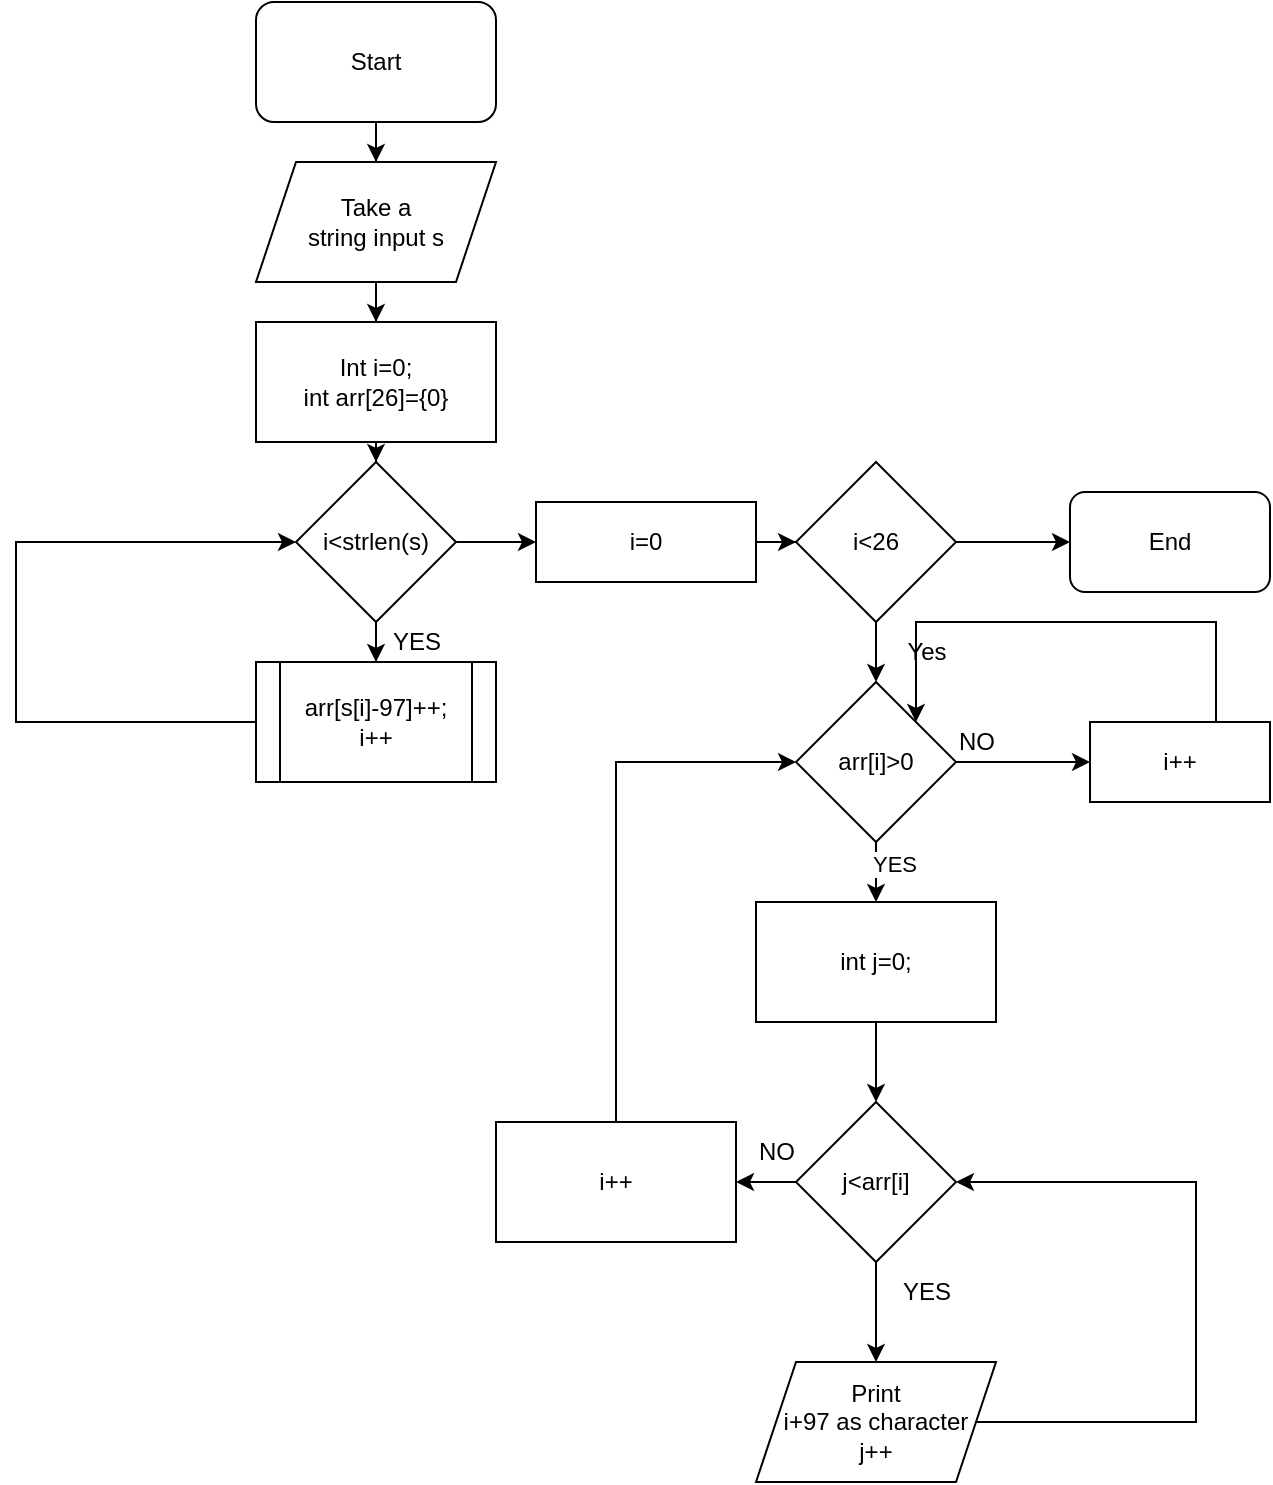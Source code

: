 <mxfile version="20.3.6" type="github"><diagram id="VGPicKx9_DfSpGjXlCEW" name="Page-1"><mxGraphModel dx="1038" dy="539" grid="1" gridSize="10" guides="1" tooltips="1" connect="1" arrows="1" fold="1" page="1" pageScale="1" pageWidth="827" pageHeight="1169" math="0" shadow="0"><root><mxCell id="0"/><mxCell id="1" parent="0"/><mxCell id="SJBuMfUm7Ee6jE1nWUPt-4" value="" style="edgeStyle=orthogonalEdgeStyle;rounded=0;orthogonalLoop=1;jettySize=auto;html=1;" edge="1" parent="1" source="SJBuMfUm7Ee6jE1nWUPt-2" target="SJBuMfUm7Ee6jE1nWUPt-3"><mxGeometry relative="1" as="geometry"/></mxCell><mxCell id="SJBuMfUm7Ee6jE1nWUPt-2" value="Start" style="rounded=1;whiteSpace=wrap;html=1;" vertex="1" parent="1"><mxGeometry x="310" y="10" width="120" height="60" as="geometry"/></mxCell><mxCell id="SJBuMfUm7Ee6jE1nWUPt-9" value="" style="edgeStyle=orthogonalEdgeStyle;rounded=0;orthogonalLoop=1;jettySize=auto;html=1;" edge="1" parent="1" source="SJBuMfUm7Ee6jE1nWUPt-3" target="SJBuMfUm7Ee6jE1nWUPt-8"><mxGeometry relative="1" as="geometry"/></mxCell><mxCell id="SJBuMfUm7Ee6jE1nWUPt-3" value="Take a &lt;br&gt;string input s" style="shape=parallelogram;perimeter=parallelogramPerimeter;whiteSpace=wrap;html=1;fixedSize=1;" vertex="1" parent="1"><mxGeometry x="310" y="90" width="120" height="60" as="geometry"/></mxCell><mxCell id="SJBuMfUm7Ee6jE1nWUPt-11" value="" style="edgeStyle=orthogonalEdgeStyle;rounded=0;orthogonalLoop=1;jettySize=auto;html=1;" edge="1" parent="1" source="SJBuMfUm7Ee6jE1nWUPt-8" target="SJBuMfUm7Ee6jE1nWUPt-10"><mxGeometry relative="1" as="geometry"/></mxCell><mxCell id="SJBuMfUm7Ee6jE1nWUPt-8" value="Int i=0;&lt;br&gt;int arr[26]={0}" style="rounded=0;whiteSpace=wrap;html=1;" vertex="1" parent="1"><mxGeometry x="310" y="170" width="120" height="60" as="geometry"/></mxCell><mxCell id="SJBuMfUm7Ee6jE1nWUPt-13" value="" style="edgeStyle=orthogonalEdgeStyle;rounded=0;orthogonalLoop=1;jettySize=auto;html=1;" edge="1" parent="1" source="SJBuMfUm7Ee6jE1nWUPt-10" target="SJBuMfUm7Ee6jE1nWUPt-12"><mxGeometry relative="1" as="geometry"/></mxCell><mxCell id="SJBuMfUm7Ee6jE1nWUPt-19" value="" style="edgeStyle=orthogonalEdgeStyle;rounded=0;orthogonalLoop=1;jettySize=auto;html=1;" edge="1" parent="1" source="SJBuMfUm7Ee6jE1nWUPt-10" target="SJBuMfUm7Ee6jE1nWUPt-18"><mxGeometry relative="1" as="geometry"/></mxCell><mxCell id="SJBuMfUm7Ee6jE1nWUPt-10" value="i&amp;lt;strlen(s)" style="rhombus;whiteSpace=wrap;html=1;" vertex="1" parent="1"><mxGeometry x="330" y="240" width="80" height="80" as="geometry"/></mxCell><mxCell id="SJBuMfUm7Ee6jE1nWUPt-16" style="edgeStyle=orthogonalEdgeStyle;rounded=0;orthogonalLoop=1;jettySize=auto;html=1;entryX=0;entryY=0.5;entryDx=0;entryDy=0;" edge="1" parent="1" source="SJBuMfUm7Ee6jE1nWUPt-12" target="SJBuMfUm7Ee6jE1nWUPt-10"><mxGeometry relative="1" as="geometry"><mxPoint x="160" y="280" as="targetPoint"/><Array as="points"><mxPoint x="190" y="370"/><mxPoint x="190" y="280"/></Array></mxGeometry></mxCell><mxCell id="SJBuMfUm7Ee6jE1nWUPt-12" value="arr[s[i]-97]++;&lt;br&gt;i++" style="shape=process;whiteSpace=wrap;html=1;backgroundOutline=1;" vertex="1" parent="1"><mxGeometry x="310" y="340" width="120" height="60" as="geometry"/></mxCell><mxCell id="SJBuMfUm7Ee6jE1nWUPt-17" value="YES" style="text;html=1;align=center;verticalAlign=middle;resizable=0;points=[];autosize=1;strokeColor=none;fillColor=none;" vertex="1" parent="1"><mxGeometry x="365" y="315" width="50" height="30" as="geometry"/></mxCell><mxCell id="SJBuMfUm7Ee6jE1nWUPt-21" value="" style="edgeStyle=orthogonalEdgeStyle;rounded=0;orthogonalLoop=1;jettySize=auto;html=1;" edge="1" parent="1" source="SJBuMfUm7Ee6jE1nWUPt-18" target="SJBuMfUm7Ee6jE1nWUPt-20"><mxGeometry relative="1" as="geometry"/></mxCell><mxCell id="SJBuMfUm7Ee6jE1nWUPt-18" value="i=0" style="rounded=0;whiteSpace=wrap;html=1;" vertex="1" parent="1"><mxGeometry x="450" y="260" width="110" height="40" as="geometry"/></mxCell><mxCell id="SJBuMfUm7Ee6jE1nWUPt-23" value="" style="edgeStyle=orthogonalEdgeStyle;rounded=0;orthogonalLoop=1;jettySize=auto;html=1;" edge="1" parent="1" source="SJBuMfUm7Ee6jE1nWUPt-20" target="SJBuMfUm7Ee6jE1nWUPt-22"><mxGeometry relative="1" as="geometry"/></mxCell><mxCell id="SJBuMfUm7Ee6jE1nWUPt-46" value="" style="edgeStyle=orthogonalEdgeStyle;rounded=0;orthogonalLoop=1;jettySize=auto;html=1;" edge="1" parent="1" source="SJBuMfUm7Ee6jE1nWUPt-20" target="SJBuMfUm7Ee6jE1nWUPt-45"><mxGeometry relative="1" as="geometry"/></mxCell><mxCell id="SJBuMfUm7Ee6jE1nWUPt-20" value="i&amp;lt;26" style="rhombus;whiteSpace=wrap;html=1;" vertex="1" parent="1"><mxGeometry x="580" y="240" width="80" height="80" as="geometry"/></mxCell><mxCell id="SJBuMfUm7Ee6jE1nWUPt-29" value="" style="edgeStyle=orthogonalEdgeStyle;rounded=0;orthogonalLoop=1;jettySize=auto;html=1;" edge="1" parent="1" source="SJBuMfUm7Ee6jE1nWUPt-22" target="SJBuMfUm7Ee6jE1nWUPt-26"><mxGeometry relative="1" as="geometry"/></mxCell><mxCell id="SJBuMfUm7Ee6jE1nWUPt-38" value="YES" style="edgeLabel;html=1;align=center;verticalAlign=middle;resizable=0;points=[];" vertex="1" connectable="0" parent="SJBuMfUm7Ee6jE1nWUPt-29"><mxGeometry x="0.224" y="9" relative="1" as="geometry"><mxPoint as="offset"/></mxGeometry></mxCell><mxCell id="SJBuMfUm7Ee6jE1nWUPt-40" value="" style="edgeStyle=orthogonalEdgeStyle;rounded=0;orthogonalLoop=1;jettySize=auto;html=1;" edge="1" parent="1" source="SJBuMfUm7Ee6jE1nWUPt-22" target="SJBuMfUm7Ee6jE1nWUPt-39"><mxGeometry relative="1" as="geometry"/></mxCell><mxCell id="SJBuMfUm7Ee6jE1nWUPt-22" value="arr[i]&amp;gt;0" style="rhombus;whiteSpace=wrap;html=1;" vertex="1" parent="1"><mxGeometry x="580" y="350" width="80" height="80" as="geometry"/></mxCell><mxCell id="SJBuMfUm7Ee6jE1nWUPt-28" value="" style="edgeStyle=orthogonalEdgeStyle;rounded=0;orthogonalLoop=1;jettySize=auto;html=1;" edge="1" parent="1" source="SJBuMfUm7Ee6jE1nWUPt-26" target="SJBuMfUm7Ee6jE1nWUPt-27"><mxGeometry relative="1" as="geometry"/></mxCell><mxCell id="SJBuMfUm7Ee6jE1nWUPt-26" value="int j=0;" style="rounded=0;whiteSpace=wrap;html=1;" vertex="1" parent="1"><mxGeometry x="560" y="460" width="120" height="60" as="geometry"/></mxCell><mxCell id="SJBuMfUm7Ee6jE1nWUPt-36" value="" style="edgeStyle=orthogonalEdgeStyle;rounded=0;orthogonalLoop=1;jettySize=auto;html=1;" edge="1" parent="1" source="SJBuMfUm7Ee6jE1nWUPt-27" target="SJBuMfUm7Ee6jE1nWUPt-35"><mxGeometry relative="1" as="geometry"/></mxCell><mxCell id="SJBuMfUm7Ee6jE1nWUPt-48" value="" style="edgeStyle=orthogonalEdgeStyle;rounded=0;orthogonalLoop=1;jettySize=auto;html=1;" edge="1" parent="1" source="SJBuMfUm7Ee6jE1nWUPt-27" target="SJBuMfUm7Ee6jE1nWUPt-30"><mxGeometry relative="1" as="geometry"/></mxCell><mxCell id="SJBuMfUm7Ee6jE1nWUPt-27" value="j&amp;lt;arr[i]" style="rhombus;whiteSpace=wrap;html=1;" vertex="1" parent="1"><mxGeometry x="580" y="560" width="80" height="80" as="geometry"/></mxCell><mxCell id="SJBuMfUm7Ee6jE1nWUPt-49" style="edgeStyle=orthogonalEdgeStyle;rounded=0;orthogonalLoop=1;jettySize=auto;html=1;entryX=1;entryY=0.5;entryDx=0;entryDy=0;" edge="1" parent="1" source="SJBuMfUm7Ee6jE1nWUPt-30" target="SJBuMfUm7Ee6jE1nWUPt-27"><mxGeometry relative="1" as="geometry"><mxPoint x="760" y="600" as="targetPoint"/><Array as="points"><mxPoint x="780" y="720"/><mxPoint x="780" y="600"/></Array></mxGeometry></mxCell><mxCell id="SJBuMfUm7Ee6jE1nWUPt-30" value="Print&lt;br&gt;i+97 as character&lt;br&gt;j++" style="shape=parallelogram;perimeter=parallelogramPerimeter;whiteSpace=wrap;html=1;fixedSize=1;" vertex="1" parent="1"><mxGeometry x="560" y="690" width="120" height="60" as="geometry"/></mxCell><mxCell id="SJBuMfUm7Ee6jE1nWUPt-53" style="edgeStyle=orthogonalEdgeStyle;rounded=0;orthogonalLoop=1;jettySize=auto;html=1;entryX=0;entryY=0.5;entryDx=0;entryDy=0;" edge="1" parent="1" source="SJBuMfUm7Ee6jE1nWUPt-35" target="SJBuMfUm7Ee6jE1nWUPt-22"><mxGeometry relative="1" as="geometry"><mxPoint x="490" y="390" as="targetPoint"/><Array as="points"><mxPoint x="490" y="390"/></Array></mxGeometry></mxCell><mxCell id="SJBuMfUm7Ee6jE1nWUPt-35" value="i++" style="rounded=0;whiteSpace=wrap;html=1;" vertex="1" parent="1"><mxGeometry x="430" y="570" width="120" height="60" as="geometry"/></mxCell><mxCell id="SJBuMfUm7Ee6jE1nWUPt-37" value="NO" style="text;html=1;align=center;verticalAlign=middle;resizable=0;points=[];autosize=1;strokeColor=none;fillColor=none;" vertex="1" parent="1"><mxGeometry x="550" y="570" width="40" height="30" as="geometry"/></mxCell><mxCell id="SJBuMfUm7Ee6jE1nWUPt-55" style="edgeStyle=orthogonalEdgeStyle;rounded=0;orthogonalLoop=1;jettySize=auto;html=1;entryX=1;entryY=0;entryDx=0;entryDy=0;" edge="1" parent="1" source="SJBuMfUm7Ee6jE1nWUPt-39" target="SJBuMfUm7Ee6jE1nWUPt-22"><mxGeometry relative="1" as="geometry"><mxPoint x="772" y="320" as="targetPoint"/><Array as="points"><mxPoint x="790" y="320"/><mxPoint x="640" y="320"/></Array></mxGeometry></mxCell><mxCell id="SJBuMfUm7Ee6jE1nWUPt-39" value="i++" style="rounded=0;whiteSpace=wrap;html=1;" vertex="1" parent="1"><mxGeometry x="727" y="370" width="90" height="40" as="geometry"/></mxCell><mxCell id="SJBuMfUm7Ee6jE1nWUPt-41" value="NO" style="text;html=1;align=center;verticalAlign=middle;resizable=0;points=[];autosize=1;strokeColor=none;fillColor=none;" vertex="1" parent="1"><mxGeometry x="650" y="365" width="40" height="30" as="geometry"/></mxCell><mxCell id="SJBuMfUm7Ee6jE1nWUPt-42" value="Yes" style="text;html=1;align=center;verticalAlign=middle;resizable=0;points=[];autosize=1;strokeColor=none;fillColor=none;" vertex="1" parent="1"><mxGeometry x="625" y="320" width="40" height="30" as="geometry"/></mxCell><mxCell id="SJBuMfUm7Ee6jE1nWUPt-45" value="End" style="rounded=1;whiteSpace=wrap;html=1;" vertex="1" parent="1"><mxGeometry x="717" y="255" width="100" height="50" as="geometry"/></mxCell><mxCell id="SJBuMfUm7Ee6jE1nWUPt-50" value="YES" style="text;html=1;align=center;verticalAlign=middle;resizable=0;points=[];autosize=1;strokeColor=none;fillColor=none;" vertex="1" parent="1"><mxGeometry x="620" y="640" width="50" height="30" as="geometry"/></mxCell></root></mxGraphModel></diagram></mxfile>